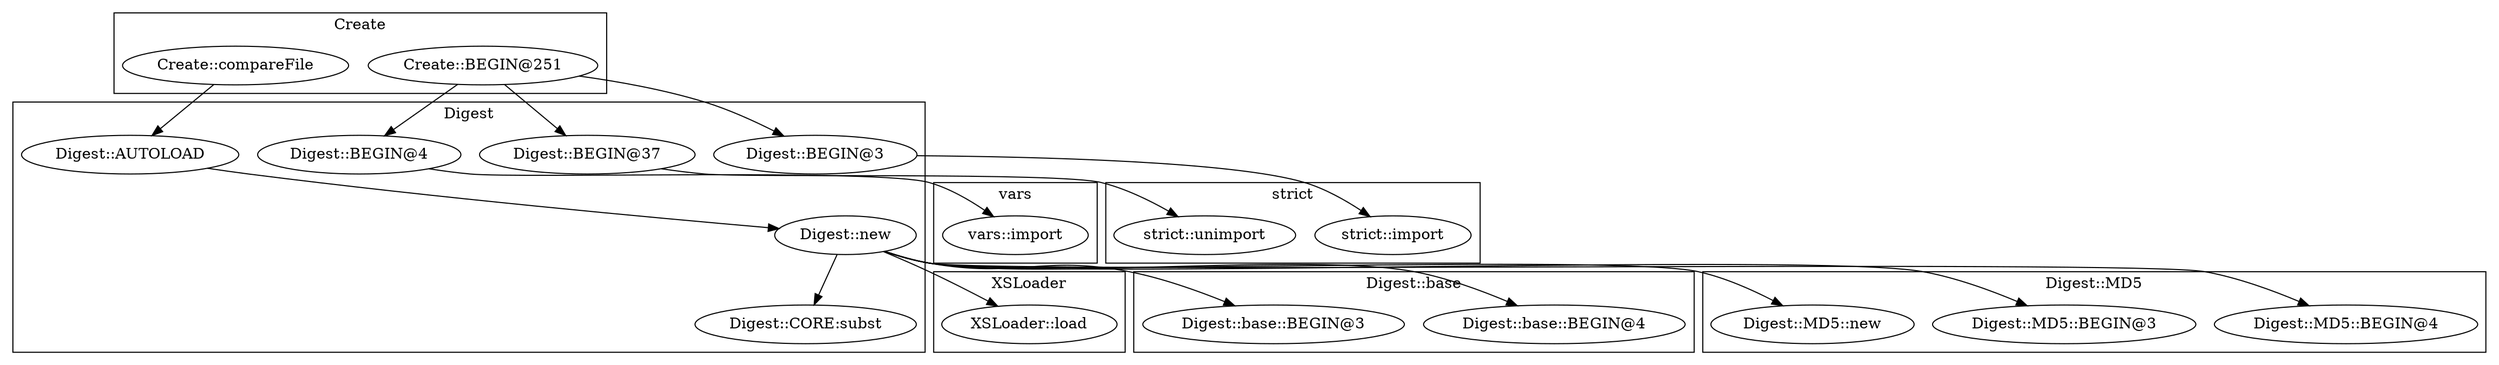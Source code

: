 digraph {
graph [overlap=false]
subgraph cluster_XSLoader {
	label="XSLoader";
	"XSLoader::load";
}
subgraph cluster_Digest_base {
	label="Digest::base";
	"Digest::base::BEGIN@3";
	"Digest::base::BEGIN@4";
}
subgraph cluster_Create {
	label="Create";
	"Create::compareFile";
	"Create::BEGIN@251";
}
subgraph cluster_vars {
	label="vars";
	"vars::import";
}
subgraph cluster_strict {
	label="strict";
	"strict::import";
	"strict::unimport";
}
subgraph cluster_Digest {
	label="Digest";
	"Digest::BEGIN@4";
	"Digest::new";
	"Digest::BEGIN@3";
	"Digest::AUTOLOAD";
	"Digest::BEGIN@37";
	"Digest::CORE:subst";
}
subgraph cluster_Digest_MD5 {
	label="Digest::MD5";
	"Digest::MD5::BEGIN@3";
	"Digest::MD5::new";
	"Digest::MD5::BEGIN@4";
}
"Digest::AUTOLOAD" -> "Digest::new";
"Digest::new" -> "Digest::base::BEGIN@4";
"Create::compareFile" -> "Digest::AUTOLOAD";
"Digest::new" -> "Digest::MD5::new";
"Create::BEGIN@251" -> "Digest::BEGIN@4";
"Digest::BEGIN@4" -> "vars::import";
"Digest::new" -> "Digest::CORE:subst";
"Digest::BEGIN@37" -> "strict::unimport";
"Create::BEGIN@251" -> "Digest::BEGIN@37";
"Digest::new" -> "XSLoader::load";
"Digest::new" -> "Digest::MD5::BEGIN@4";
"Digest::new" -> "Digest::MD5::BEGIN@3";
"Digest::new" -> "Digest::base::BEGIN@3";
"Digest::BEGIN@3" -> "strict::import";
"Create::BEGIN@251" -> "Digest::BEGIN@3";
}
